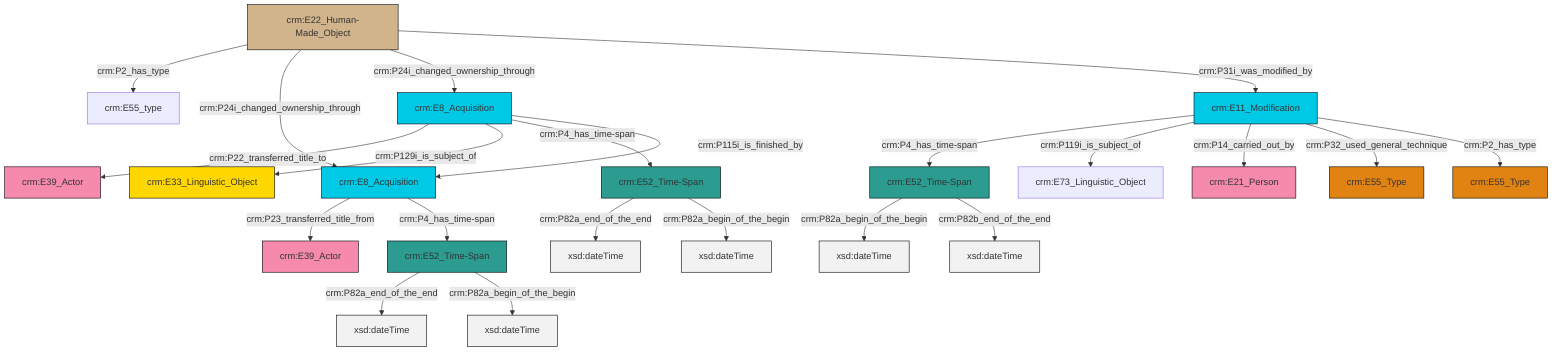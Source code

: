 graph TD
classDef Literal fill:#f2f2f2,stroke:#000000;
classDef CRM_Entity fill:#FFFFFF,stroke:#000000;
classDef Temporal_Entity fill:#00C9E6, stroke:#000000;
classDef Type fill:#E18312, stroke:#000000;
classDef Time-Span fill:#2C9C91, stroke:#000000;
classDef Appellation fill:#FFEB7F, stroke:#000000;
classDef Place fill:#008836, stroke:#000000;
classDef Persistent_Item fill:#B266B2, stroke:#000000;
classDef Conceptual_Object fill:#FFD700, stroke:#000000;
classDef Physical_Thing fill:#D2B48C, stroke:#000000;
classDef Actor fill:#f58aad, stroke:#000000;
classDef PC_Classes fill:#4ce600, stroke:#000000;
classDef Multi fill:#cccccc,stroke:#000000;

2["crm:E22_Human-Made_Object"]:::Physical_Thing -->|crm:P2_has_type| 3["crm:E55_type"]:::Default
4["crm:E52_Time-Span"]:::Time-Span -->|crm:P82a_begin_of_the_begin| 5[xsd:dateTime]:::Literal
10["crm:E8_Acquisition"]:::Temporal_Entity -->|crm:P22_transferred_title_to| 8["crm:E39_Actor"]:::Actor
12["crm:E52_Time-Span"]:::Time-Span -->|crm:P82a_end_of_the_end| 13[xsd:dateTime]:::Literal
14["crm:E11_Modification"]:::Temporal_Entity -->|crm:P4_has_time-span| 4["crm:E52_Time-Span"]:::Time-Span
14["crm:E11_Modification"]:::Temporal_Entity -->|crm:P119i_is_subject_of| 17["crm:E73_Linguistic_Object"]:::Default
10["crm:E8_Acquisition"]:::Temporal_Entity -->|crm:P129i_is_subject_of| 6["crm:E33_Linguistic_Object"]:::Conceptual_Object
2["crm:E22_Human-Made_Object"]:::Physical_Thing -->|crm:P24i_changed_ownership_through| 18["crm:E8_Acquisition"]:::Temporal_Entity
10["crm:E8_Acquisition"]:::Temporal_Entity -->|crm:P4_has_time-span| 12["crm:E52_Time-Span"]:::Time-Span
14["crm:E11_Modification"]:::Temporal_Entity -->|crm:P14_carried_out_by| 0["crm:E21_Person"]:::Actor
2["crm:E22_Human-Made_Object"]:::Physical_Thing -->|crm:P24i_changed_ownership_through| 10["crm:E8_Acquisition"]:::Temporal_Entity
4["crm:E52_Time-Span"]:::Time-Span -->|crm:P82b_end_of_the_end| 25[xsd:dateTime]:::Literal
10["crm:E8_Acquisition"]:::Temporal_Entity -->|crm:P115i_is_finished_by| 18["crm:E8_Acquisition"]:::Temporal_Entity
18["crm:E8_Acquisition"]:::Temporal_Entity -->|crm:P23_transferred_title_from| 15["crm:E39_Actor"]:::Actor
2["crm:E22_Human-Made_Object"]:::Physical_Thing -->|crm:P31i_was_modified_by| 14["crm:E11_Modification"]:::Temporal_Entity
18["crm:E8_Acquisition"]:::Temporal_Entity -->|crm:P4_has_time-span| 19["crm:E52_Time-Span"]:::Time-Span
14["crm:E11_Modification"]:::Temporal_Entity -->|crm:P32_used_general_technique| 26["crm:E55_Type"]:::Type
12["crm:E52_Time-Span"]:::Time-Span -->|crm:P82a_begin_of_the_begin| 28[xsd:dateTime]:::Literal
14["crm:E11_Modification"]:::Temporal_Entity -->|crm:P2_has_type| 21["crm:E55_Type"]:::Type
19["crm:E52_Time-Span"]:::Time-Span -->|crm:P82a_end_of_the_end| 33[xsd:dateTime]:::Literal
19["crm:E52_Time-Span"]:::Time-Span -->|crm:P82a_begin_of_the_begin| 35[xsd:dateTime]:::Literal